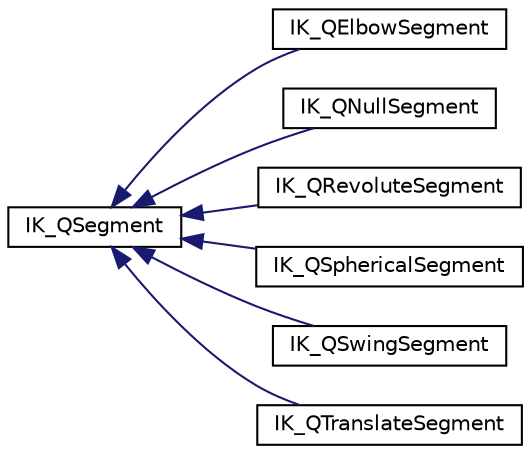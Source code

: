 digraph G
{
  edge [fontname="Helvetica",fontsize="10",labelfontname="Helvetica",labelfontsize="10"];
  node [fontname="Helvetica",fontsize="10",shape=record];
  rankdir=LR;
  Node1 [label="IK_QSegment",height=0.2,width=0.4,color="black", fillcolor="white", style="filled",URL="$d6/de5/classIK__QSegment.html"];
  Node1 -> Node2 [dir=back,color="midnightblue",fontsize="10",style="solid",fontname="Helvetica"];
  Node2 [label="IK_QElbowSegment",height=0.2,width=0.4,color="black", fillcolor="white", style="filled",URL="$da/d68/classIK__QElbowSegment.html"];
  Node1 -> Node3 [dir=back,color="midnightblue",fontsize="10",style="solid",fontname="Helvetica"];
  Node3 [label="IK_QNullSegment",height=0.2,width=0.4,color="black", fillcolor="white", style="filled",URL="$d2/dc8/classIK__QNullSegment.html"];
  Node1 -> Node4 [dir=back,color="midnightblue",fontsize="10",style="solid",fontname="Helvetica"];
  Node4 [label="IK_QRevoluteSegment",height=0.2,width=0.4,color="black", fillcolor="white", style="filled",URL="$dc/d49/classIK__QRevoluteSegment.html"];
  Node1 -> Node5 [dir=back,color="midnightblue",fontsize="10",style="solid",fontname="Helvetica"];
  Node5 [label="IK_QSphericalSegment",height=0.2,width=0.4,color="black", fillcolor="white", style="filled",URL="$d7/d1b/classIK__QSphericalSegment.html"];
  Node1 -> Node6 [dir=back,color="midnightblue",fontsize="10",style="solid",fontname="Helvetica"];
  Node6 [label="IK_QSwingSegment",height=0.2,width=0.4,color="black", fillcolor="white", style="filled",URL="$d2/d58/classIK__QSwingSegment.html"];
  Node1 -> Node7 [dir=back,color="midnightblue",fontsize="10",style="solid",fontname="Helvetica"];
  Node7 [label="IK_QTranslateSegment",height=0.2,width=0.4,color="black", fillcolor="white", style="filled",URL="$d0/d61/classIK__QTranslateSegment.html"];
}
